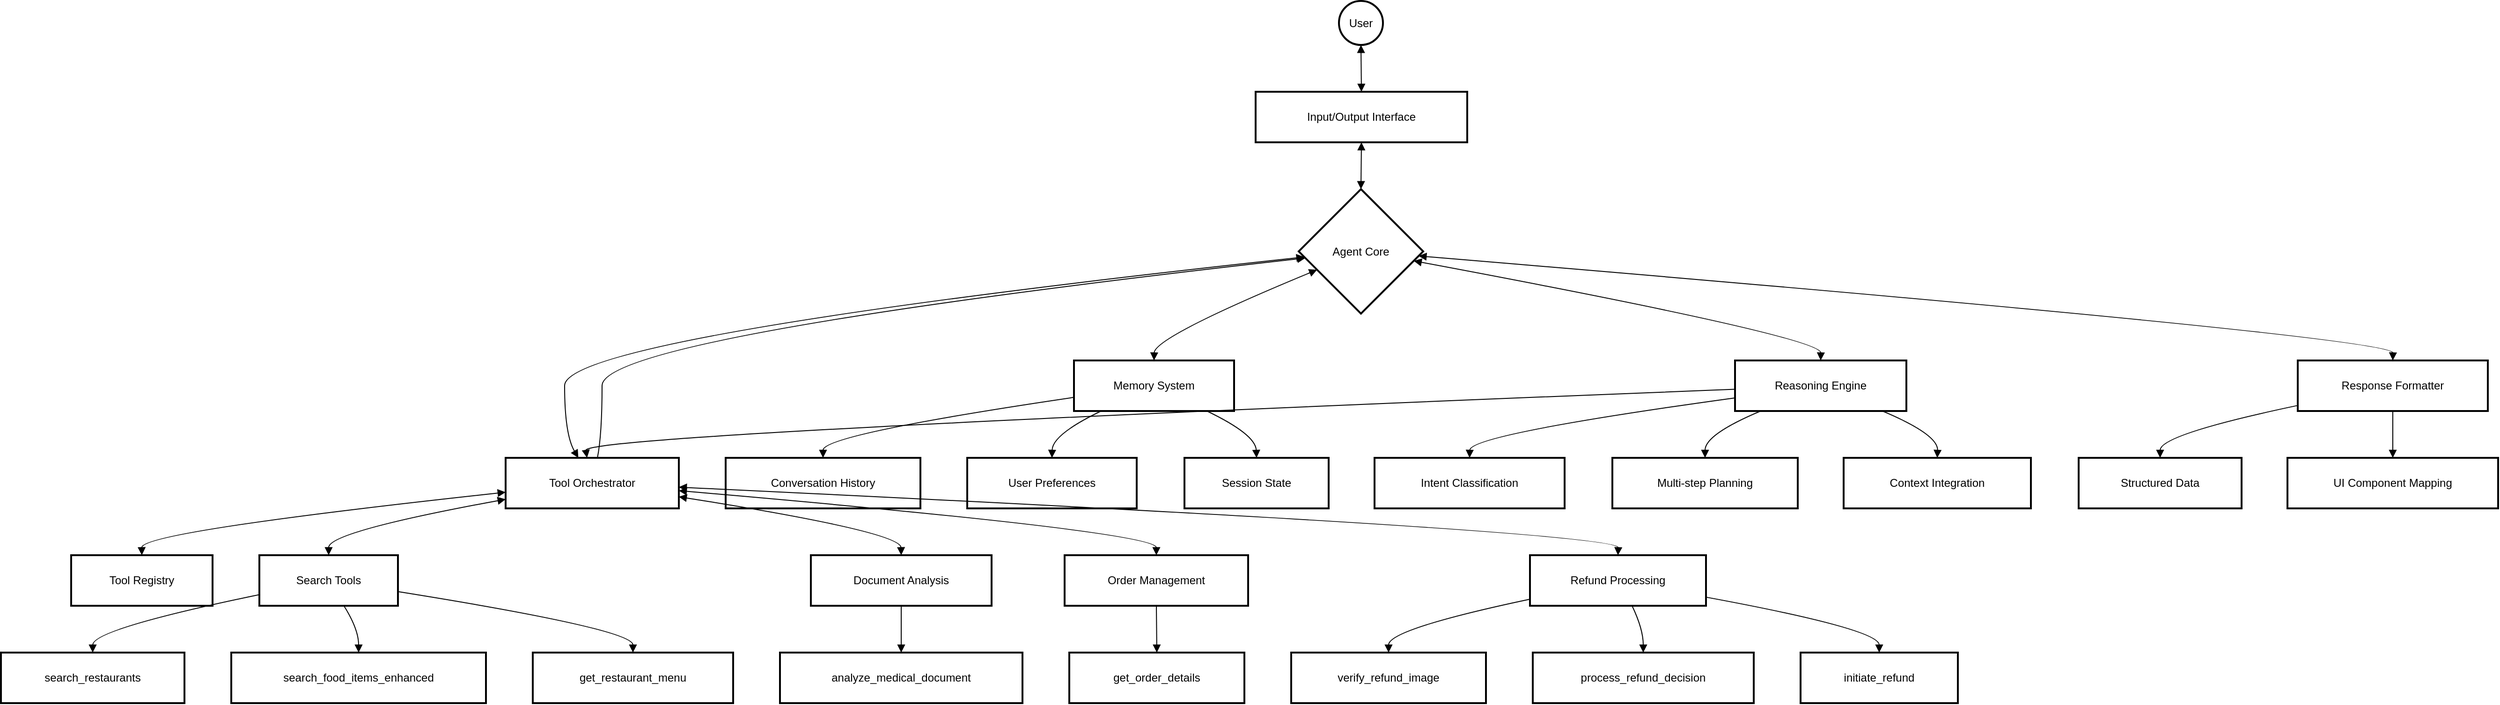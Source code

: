 <mxfile version="26.0.10">
  <diagram name="Page-1" id="hd4ncZOFL1vQO30ndF3W">
    <mxGraphModel dx="1718" dy="1613" grid="1" gridSize="10" guides="1" tooltips="1" connect="1" arrows="1" fold="1" page="1" pageScale="1" pageWidth="827" pageHeight="1169" math="0" shadow="0">
      <root>
        <mxCell id="0" />
        <mxCell id="1" parent="0" />
        <mxCell id="maTFwBEckjJLN8zS17zf-1" value="User" style="ellipse;aspect=fixed;strokeWidth=2;whiteSpace=wrap;" vertex="1" parent="1">
          <mxGeometry x="1449" y="20" width="47" height="47" as="geometry" />
        </mxCell>
        <mxCell id="maTFwBEckjJLN8zS17zf-2" value="Input/Output Interface" style="whiteSpace=wrap;strokeWidth=2;" vertex="1" parent="1">
          <mxGeometry x="1360" y="117" width="226" height="54" as="geometry" />
        </mxCell>
        <mxCell id="maTFwBEckjJLN8zS17zf-3" value="Agent Core" style="rhombus;strokeWidth=2;whiteSpace=wrap;" vertex="1" parent="1">
          <mxGeometry x="1406" y="221" width="133" height="133" as="geometry" />
        </mxCell>
        <mxCell id="maTFwBEckjJLN8zS17zf-4" value="Reasoning Engine" style="whiteSpace=wrap;strokeWidth=2;" vertex="1" parent="1">
          <mxGeometry x="1872" y="404" width="183" height="54" as="geometry" />
        </mxCell>
        <mxCell id="maTFwBEckjJLN8zS17zf-5" value="Memory System" style="whiteSpace=wrap;strokeWidth=2;" vertex="1" parent="1">
          <mxGeometry x="1166" y="404" width="171" height="54" as="geometry" />
        </mxCell>
        <mxCell id="maTFwBEckjJLN8zS17zf-6" value="Tool Orchestrator" style="whiteSpace=wrap;strokeWidth=2;" vertex="1" parent="1">
          <mxGeometry x="559" y="508" width="185" height="54" as="geometry" />
        </mxCell>
        <mxCell id="maTFwBEckjJLN8zS17zf-7" value="Tool Registry" style="whiteSpace=wrap;strokeWidth=2;" vertex="1" parent="1">
          <mxGeometry x="95" y="612" width="151" height="54" as="geometry" />
        </mxCell>
        <mxCell id="maTFwBEckjJLN8zS17zf-8" value="Search Tools" style="whiteSpace=wrap;strokeWidth=2;" vertex="1" parent="1">
          <mxGeometry x="296" y="612" width="148" height="54" as="geometry" />
        </mxCell>
        <mxCell id="maTFwBEckjJLN8zS17zf-9" value="Document Analysis" style="whiteSpace=wrap;strokeWidth=2;" vertex="1" parent="1">
          <mxGeometry x="885" y="612" width="193" height="54" as="geometry" />
        </mxCell>
        <mxCell id="maTFwBEckjJLN8zS17zf-10" value="Order Management" style="whiteSpace=wrap;strokeWidth=2;" vertex="1" parent="1">
          <mxGeometry x="1156" y="612" width="196" height="54" as="geometry" />
        </mxCell>
        <mxCell id="maTFwBEckjJLN8zS17zf-11" value="Refund Processing" style="whiteSpace=wrap;strokeWidth=2;" vertex="1" parent="1">
          <mxGeometry x="1653" y="612" width="188" height="54" as="geometry" />
        </mxCell>
        <mxCell id="maTFwBEckjJLN8zS17zf-12" value="search_restaurants" style="whiteSpace=wrap;strokeWidth=2;" vertex="1" parent="1">
          <mxGeometry x="20" y="716" width="196" height="54" as="geometry" />
        </mxCell>
        <mxCell id="maTFwBEckjJLN8zS17zf-13" value="search_food_items_enhanced" style="whiteSpace=wrap;strokeWidth=2;" vertex="1" parent="1">
          <mxGeometry x="266" y="716" width="272" height="54" as="geometry" />
        </mxCell>
        <mxCell id="maTFwBEckjJLN8zS17zf-14" value="get_restaurant_menu" style="whiteSpace=wrap;strokeWidth=2;" vertex="1" parent="1">
          <mxGeometry x="588" y="716" width="214" height="54" as="geometry" />
        </mxCell>
        <mxCell id="maTFwBEckjJLN8zS17zf-15" value="analyze_medical_document" style="whiteSpace=wrap;strokeWidth=2;" vertex="1" parent="1">
          <mxGeometry x="852" y="716" width="259" height="54" as="geometry" />
        </mxCell>
        <mxCell id="maTFwBEckjJLN8zS17zf-16" value="get_order_details" style="whiteSpace=wrap;strokeWidth=2;" vertex="1" parent="1">
          <mxGeometry x="1161" y="716" width="187" height="54" as="geometry" />
        </mxCell>
        <mxCell id="maTFwBEckjJLN8zS17zf-17" value="verify_refund_image" style="whiteSpace=wrap;strokeWidth=2;" vertex="1" parent="1">
          <mxGeometry x="1398" y="716" width="208" height="54" as="geometry" />
        </mxCell>
        <mxCell id="maTFwBEckjJLN8zS17zf-18" value="process_refund_decision" style="whiteSpace=wrap;strokeWidth=2;" vertex="1" parent="1">
          <mxGeometry x="1656" y="716" width="236" height="54" as="geometry" />
        </mxCell>
        <mxCell id="maTFwBEckjJLN8zS17zf-19" value="initiate_refund" style="whiteSpace=wrap;strokeWidth=2;" vertex="1" parent="1">
          <mxGeometry x="1942" y="716" width="168" height="54" as="geometry" />
        </mxCell>
        <mxCell id="maTFwBEckjJLN8zS17zf-20" value="Conversation History" style="whiteSpace=wrap;strokeWidth=2;" vertex="1" parent="1">
          <mxGeometry x="794" y="508" width="208" height="54" as="geometry" />
        </mxCell>
        <mxCell id="maTFwBEckjJLN8zS17zf-21" value="User Preferences" style="whiteSpace=wrap;strokeWidth=2;" vertex="1" parent="1">
          <mxGeometry x="1052" y="508" width="181" height="54" as="geometry" />
        </mxCell>
        <mxCell id="maTFwBEckjJLN8zS17zf-22" value="Session State" style="whiteSpace=wrap;strokeWidth=2;" vertex="1" parent="1">
          <mxGeometry x="1284" y="508" width="154" height="54" as="geometry" />
        </mxCell>
        <mxCell id="maTFwBEckjJLN8zS17zf-23" value="Intent Classification" style="whiteSpace=wrap;strokeWidth=2;" vertex="1" parent="1">
          <mxGeometry x="1487" y="508" width="203" height="54" as="geometry" />
        </mxCell>
        <mxCell id="maTFwBEckjJLN8zS17zf-24" value="Multi-step Planning" style="whiteSpace=wrap;strokeWidth=2;" vertex="1" parent="1">
          <mxGeometry x="1741" y="508" width="198" height="54" as="geometry" />
        </mxCell>
        <mxCell id="maTFwBEckjJLN8zS17zf-25" value="Context Integration" style="whiteSpace=wrap;strokeWidth=2;" vertex="1" parent="1">
          <mxGeometry x="1988" y="508" width="200" height="54" as="geometry" />
        </mxCell>
        <mxCell id="maTFwBEckjJLN8zS17zf-26" value="Response Formatter" style="whiteSpace=wrap;strokeWidth=2;" vertex="1" parent="1">
          <mxGeometry x="2473" y="404" width="203" height="54" as="geometry" />
        </mxCell>
        <mxCell id="maTFwBEckjJLN8zS17zf-27" value="Structured Data" style="whiteSpace=wrap;strokeWidth=2;" vertex="1" parent="1">
          <mxGeometry x="2239" y="508" width="174" height="54" as="geometry" />
        </mxCell>
        <mxCell id="maTFwBEckjJLN8zS17zf-28" value="UI Component Mapping" style="whiteSpace=wrap;strokeWidth=2;" vertex="1" parent="1">
          <mxGeometry x="2462" y="508" width="225" height="54" as="geometry" />
        </mxCell>
        <mxCell id="maTFwBEckjJLN8zS17zf-29" value="" style="curved=1;startArrow=block;endArrow=block;exitX=0.51;exitY=1;entryX=0.5;entryY=0;rounded=0;" edge="1" parent="1" source="maTFwBEckjJLN8zS17zf-1" target="maTFwBEckjJLN8zS17zf-2">
          <mxGeometry relative="1" as="geometry">
            <Array as="points" />
          </mxGeometry>
        </mxCell>
        <mxCell id="maTFwBEckjJLN8zS17zf-30" value="" style="curved=1;startArrow=block;endArrow=block;exitX=0.5;exitY=1;entryX=0.5;entryY=0;rounded=0;" edge="1" parent="1" source="maTFwBEckjJLN8zS17zf-2" target="maTFwBEckjJLN8zS17zf-3">
          <mxGeometry relative="1" as="geometry">
            <Array as="points" />
          </mxGeometry>
        </mxCell>
        <mxCell id="maTFwBEckjJLN8zS17zf-31" value="" style="curved=1;startArrow=block;endArrow=block;exitX=1;exitY=0.59;entryX=0.5;entryY=0;rounded=0;" edge="1" parent="1" source="maTFwBEckjJLN8zS17zf-3" target="maTFwBEckjJLN8zS17zf-4">
          <mxGeometry relative="1" as="geometry">
            <Array as="points">
              <mxPoint x="1964" y="379" />
            </Array>
          </mxGeometry>
        </mxCell>
        <mxCell id="maTFwBEckjJLN8zS17zf-32" value="" style="curved=1;startArrow=block;endArrow=block;exitX=0;exitY=0.71;entryX=0.5;entryY=0;rounded=0;" edge="1" parent="1" source="maTFwBEckjJLN8zS17zf-3" target="maTFwBEckjJLN8zS17zf-5">
          <mxGeometry relative="1" as="geometry">
            <Array as="points">
              <mxPoint x="1252" y="379" />
            </Array>
          </mxGeometry>
        </mxCell>
        <mxCell id="maTFwBEckjJLN8zS17zf-33" value="" style="curved=1;startArrow=block;endArrow=block;exitX=0;exitY=0.55;entryX=0.42;entryY=0;rounded=0;" edge="1" parent="1" source="maTFwBEckjJLN8zS17zf-3" target="maTFwBEckjJLN8zS17zf-6">
          <mxGeometry relative="1" as="geometry">
            <Array as="points">
              <mxPoint x="622" y="379" />
              <mxPoint x="622" y="483" />
            </Array>
          </mxGeometry>
        </mxCell>
        <mxCell id="maTFwBEckjJLN8zS17zf-34" value="" style="curved=1;startArrow=block;endArrow=block;exitX=0;exitY=0.68;entryX=0.5;entryY=0;rounded=0;" edge="1" parent="1" source="maTFwBEckjJLN8zS17zf-6" target="maTFwBEckjJLN8zS17zf-7">
          <mxGeometry relative="1" as="geometry">
            <Array as="points">
              <mxPoint x="170" y="587" />
            </Array>
          </mxGeometry>
        </mxCell>
        <mxCell id="maTFwBEckjJLN8zS17zf-35" value="" style="curved=1;startArrow=block;endArrow=block;exitX=0;exitY=0.82;entryX=0.5;entryY=0;rounded=0;" edge="1" parent="1" source="maTFwBEckjJLN8zS17zf-6" target="maTFwBEckjJLN8zS17zf-8">
          <mxGeometry relative="1" as="geometry">
            <Array as="points">
              <mxPoint x="370" y="587" />
            </Array>
          </mxGeometry>
        </mxCell>
        <mxCell id="maTFwBEckjJLN8zS17zf-36" value="" style="curved=1;startArrow=block;endArrow=block;exitX=1;exitY=0.77;entryX=0.5;entryY=0;rounded=0;" edge="1" parent="1" source="maTFwBEckjJLN8zS17zf-6" target="maTFwBEckjJLN8zS17zf-9">
          <mxGeometry relative="1" as="geometry">
            <Array as="points">
              <mxPoint x="981" y="587" />
            </Array>
          </mxGeometry>
        </mxCell>
        <mxCell id="maTFwBEckjJLN8zS17zf-37" value="" style="curved=1;startArrow=block;endArrow=block;exitX=1;exitY=0.65;entryX=0.5;entryY=0;rounded=0;" edge="1" parent="1" source="maTFwBEckjJLN8zS17zf-6" target="maTFwBEckjJLN8zS17zf-10">
          <mxGeometry relative="1" as="geometry">
            <Array as="points">
              <mxPoint x="1254" y="587" />
            </Array>
          </mxGeometry>
        </mxCell>
        <mxCell id="maTFwBEckjJLN8zS17zf-38" value="" style="curved=1;startArrow=block;endArrow=block;exitX=1;exitY=0.58;entryX=0.5;entryY=0;rounded=0;" edge="1" parent="1" source="maTFwBEckjJLN8zS17zf-6" target="maTFwBEckjJLN8zS17zf-11">
          <mxGeometry relative="1" as="geometry">
            <Array as="points">
              <mxPoint x="1748" y="587" />
            </Array>
          </mxGeometry>
        </mxCell>
        <mxCell id="maTFwBEckjJLN8zS17zf-39" value="" style="curved=1;startArrow=none;endArrow=block;exitX=0;exitY=0.78;entryX=0.5;entryY=0;rounded=0;" edge="1" parent="1" source="maTFwBEckjJLN8zS17zf-8" target="maTFwBEckjJLN8zS17zf-12">
          <mxGeometry relative="1" as="geometry">
            <Array as="points">
              <mxPoint x="118" y="691" />
            </Array>
          </mxGeometry>
        </mxCell>
        <mxCell id="maTFwBEckjJLN8zS17zf-40" value="" style="curved=1;startArrow=none;endArrow=block;exitX=0.61;exitY=1;entryX=0.5;entryY=0;rounded=0;" edge="1" parent="1" source="maTFwBEckjJLN8zS17zf-8" target="maTFwBEckjJLN8zS17zf-13">
          <mxGeometry relative="1" as="geometry">
            <Array as="points">
              <mxPoint x="402" y="691" />
            </Array>
          </mxGeometry>
        </mxCell>
        <mxCell id="maTFwBEckjJLN8zS17zf-41" value="" style="curved=1;startArrow=none;endArrow=block;exitX=1;exitY=0.72;entryX=0.5;entryY=0;rounded=0;" edge="1" parent="1" source="maTFwBEckjJLN8zS17zf-8" target="maTFwBEckjJLN8zS17zf-14">
          <mxGeometry relative="1" as="geometry">
            <Array as="points">
              <mxPoint x="695" y="691" />
            </Array>
          </mxGeometry>
        </mxCell>
        <mxCell id="maTFwBEckjJLN8zS17zf-42" value="" style="curved=1;startArrow=none;endArrow=block;exitX=0.5;exitY=1;entryX=0.5;entryY=0;rounded=0;" edge="1" parent="1" source="maTFwBEckjJLN8zS17zf-9" target="maTFwBEckjJLN8zS17zf-15">
          <mxGeometry relative="1" as="geometry">
            <Array as="points" />
          </mxGeometry>
        </mxCell>
        <mxCell id="maTFwBEckjJLN8zS17zf-43" value="" style="curved=1;startArrow=none;endArrow=block;exitX=0.5;exitY=1;entryX=0.5;entryY=0;rounded=0;" edge="1" parent="1" source="maTFwBEckjJLN8zS17zf-10" target="maTFwBEckjJLN8zS17zf-16">
          <mxGeometry relative="1" as="geometry">
            <Array as="points" />
          </mxGeometry>
        </mxCell>
        <mxCell id="maTFwBEckjJLN8zS17zf-44" value="" style="curved=1;startArrow=none;endArrow=block;exitX=0;exitY=0.87;entryX=0.5;entryY=0;rounded=0;" edge="1" parent="1" source="maTFwBEckjJLN8zS17zf-11" target="maTFwBEckjJLN8zS17zf-17">
          <mxGeometry relative="1" as="geometry">
            <Array as="points">
              <mxPoint x="1502" y="691" />
            </Array>
          </mxGeometry>
        </mxCell>
        <mxCell id="maTFwBEckjJLN8zS17zf-45" value="" style="curved=1;startArrow=none;endArrow=block;exitX=0.58;exitY=1;entryX=0.5;entryY=0;rounded=0;" edge="1" parent="1" source="maTFwBEckjJLN8zS17zf-11" target="maTFwBEckjJLN8zS17zf-18">
          <mxGeometry relative="1" as="geometry">
            <Array as="points">
              <mxPoint x="1774" y="691" />
            </Array>
          </mxGeometry>
        </mxCell>
        <mxCell id="maTFwBEckjJLN8zS17zf-46" value="" style="curved=1;startArrow=none;endArrow=block;exitX=1;exitY=0.83;entryX=0.5;entryY=0;rounded=0;" edge="1" parent="1" source="maTFwBEckjJLN8zS17zf-11" target="maTFwBEckjJLN8zS17zf-19">
          <mxGeometry relative="1" as="geometry">
            <Array as="points">
              <mxPoint x="2026" y="691" />
            </Array>
          </mxGeometry>
        </mxCell>
        <mxCell id="maTFwBEckjJLN8zS17zf-47" value="" style="curved=1;startArrow=none;endArrow=block;exitX=0;exitY=0.73;entryX=0.5;entryY=0;rounded=0;" edge="1" parent="1" source="maTFwBEckjJLN8zS17zf-5" target="maTFwBEckjJLN8zS17zf-20">
          <mxGeometry relative="1" as="geometry">
            <Array as="points">
              <mxPoint x="898" y="483" />
            </Array>
          </mxGeometry>
        </mxCell>
        <mxCell id="maTFwBEckjJLN8zS17zf-48" value="" style="curved=1;startArrow=none;endArrow=block;exitX=0.17;exitY=1;entryX=0.5;entryY=0;rounded=0;" edge="1" parent="1" source="maTFwBEckjJLN8zS17zf-5" target="maTFwBEckjJLN8zS17zf-21">
          <mxGeometry relative="1" as="geometry">
            <Array as="points">
              <mxPoint x="1143" y="483" />
            </Array>
          </mxGeometry>
        </mxCell>
        <mxCell id="maTFwBEckjJLN8zS17zf-49" value="" style="curved=1;startArrow=none;endArrow=block;exitX=0.83;exitY=1;entryX=0.5;entryY=0;rounded=0;" edge="1" parent="1" source="maTFwBEckjJLN8zS17zf-5" target="maTFwBEckjJLN8zS17zf-22">
          <mxGeometry relative="1" as="geometry">
            <Array as="points">
              <mxPoint x="1360" y="483" />
            </Array>
          </mxGeometry>
        </mxCell>
        <mxCell id="maTFwBEckjJLN8zS17zf-50" value="" style="curved=1;startArrow=none;endArrow=block;exitX=0;exitY=0.74;entryX=0.5;entryY=0;rounded=0;" edge="1" parent="1" source="maTFwBEckjJLN8zS17zf-4" target="maTFwBEckjJLN8zS17zf-23">
          <mxGeometry relative="1" as="geometry">
            <Array as="points">
              <mxPoint x="1589" y="483" />
            </Array>
          </mxGeometry>
        </mxCell>
        <mxCell id="maTFwBEckjJLN8zS17zf-51" value="" style="curved=1;startArrow=none;endArrow=block;exitX=0.15;exitY=1;entryX=0.5;entryY=0;rounded=0;" edge="1" parent="1" source="maTFwBEckjJLN8zS17zf-4" target="maTFwBEckjJLN8zS17zf-24">
          <mxGeometry relative="1" as="geometry">
            <Array as="points">
              <mxPoint x="1840" y="483" />
            </Array>
          </mxGeometry>
        </mxCell>
        <mxCell id="maTFwBEckjJLN8zS17zf-52" value="" style="curved=1;startArrow=none;endArrow=block;exitX=0.86;exitY=1;entryX=0.5;entryY=0;rounded=0;" edge="1" parent="1" source="maTFwBEckjJLN8zS17zf-4" target="maTFwBEckjJLN8zS17zf-25">
          <mxGeometry relative="1" as="geometry">
            <Array as="points">
              <mxPoint x="2089" y="483" />
            </Array>
          </mxGeometry>
        </mxCell>
        <mxCell id="maTFwBEckjJLN8zS17zf-53" value="" style="curved=1;startArrow=block;endArrow=block;exitX=1;exitY=0.54;entryX=0.5;entryY=0;rounded=0;" edge="1" parent="1" source="maTFwBEckjJLN8zS17zf-3" target="maTFwBEckjJLN8zS17zf-26">
          <mxGeometry relative="1" as="geometry">
            <Array as="points">
              <mxPoint x="2575" y="379" />
            </Array>
          </mxGeometry>
        </mxCell>
        <mxCell id="maTFwBEckjJLN8zS17zf-54" value="" style="curved=1;startArrow=none;endArrow=block;exitX=0;exitY=0.89;entryX=0.5;entryY=0;rounded=0;" edge="1" parent="1" source="maTFwBEckjJLN8zS17zf-26" target="maTFwBEckjJLN8zS17zf-27">
          <mxGeometry relative="1" as="geometry">
            <Array as="points">
              <mxPoint x="2326" y="483" />
            </Array>
          </mxGeometry>
        </mxCell>
        <mxCell id="maTFwBEckjJLN8zS17zf-55" value="" style="curved=1;startArrow=none;endArrow=block;exitX=0.5;exitY=1;entryX=0.5;entryY=0;rounded=0;" edge="1" parent="1" source="maTFwBEckjJLN8zS17zf-26" target="maTFwBEckjJLN8zS17zf-28">
          <mxGeometry relative="1" as="geometry">
            <Array as="points" />
          </mxGeometry>
        </mxCell>
        <mxCell id="maTFwBEckjJLN8zS17zf-56" value="" style="curved=1;startArrow=none;endArrow=block;exitX=0.53;exitY=0;entryX=0;entryY=0.56;rounded=0;" edge="1" parent="1" source="maTFwBEckjJLN8zS17zf-6" target="maTFwBEckjJLN8zS17zf-3">
          <mxGeometry relative="1" as="geometry">
            <Array as="points">
              <mxPoint x="662" y="483" />
              <mxPoint x="662" y="379" />
            </Array>
          </mxGeometry>
        </mxCell>
        <mxCell id="maTFwBEckjJLN8zS17zf-57" value="" style="curved=1;startArrow=none;endArrow=block;exitX=0;exitY=0.57;entryX=0.47;entryY=0;rounded=0;" edge="1" parent="1" source="maTFwBEckjJLN8zS17zf-4" target="maTFwBEckjJLN8zS17zf-6">
          <mxGeometry relative="1" as="geometry">
            <Array as="points">
              <mxPoint x="642" y="483" />
            </Array>
          </mxGeometry>
        </mxCell>
      </root>
    </mxGraphModel>
  </diagram>
</mxfile>
